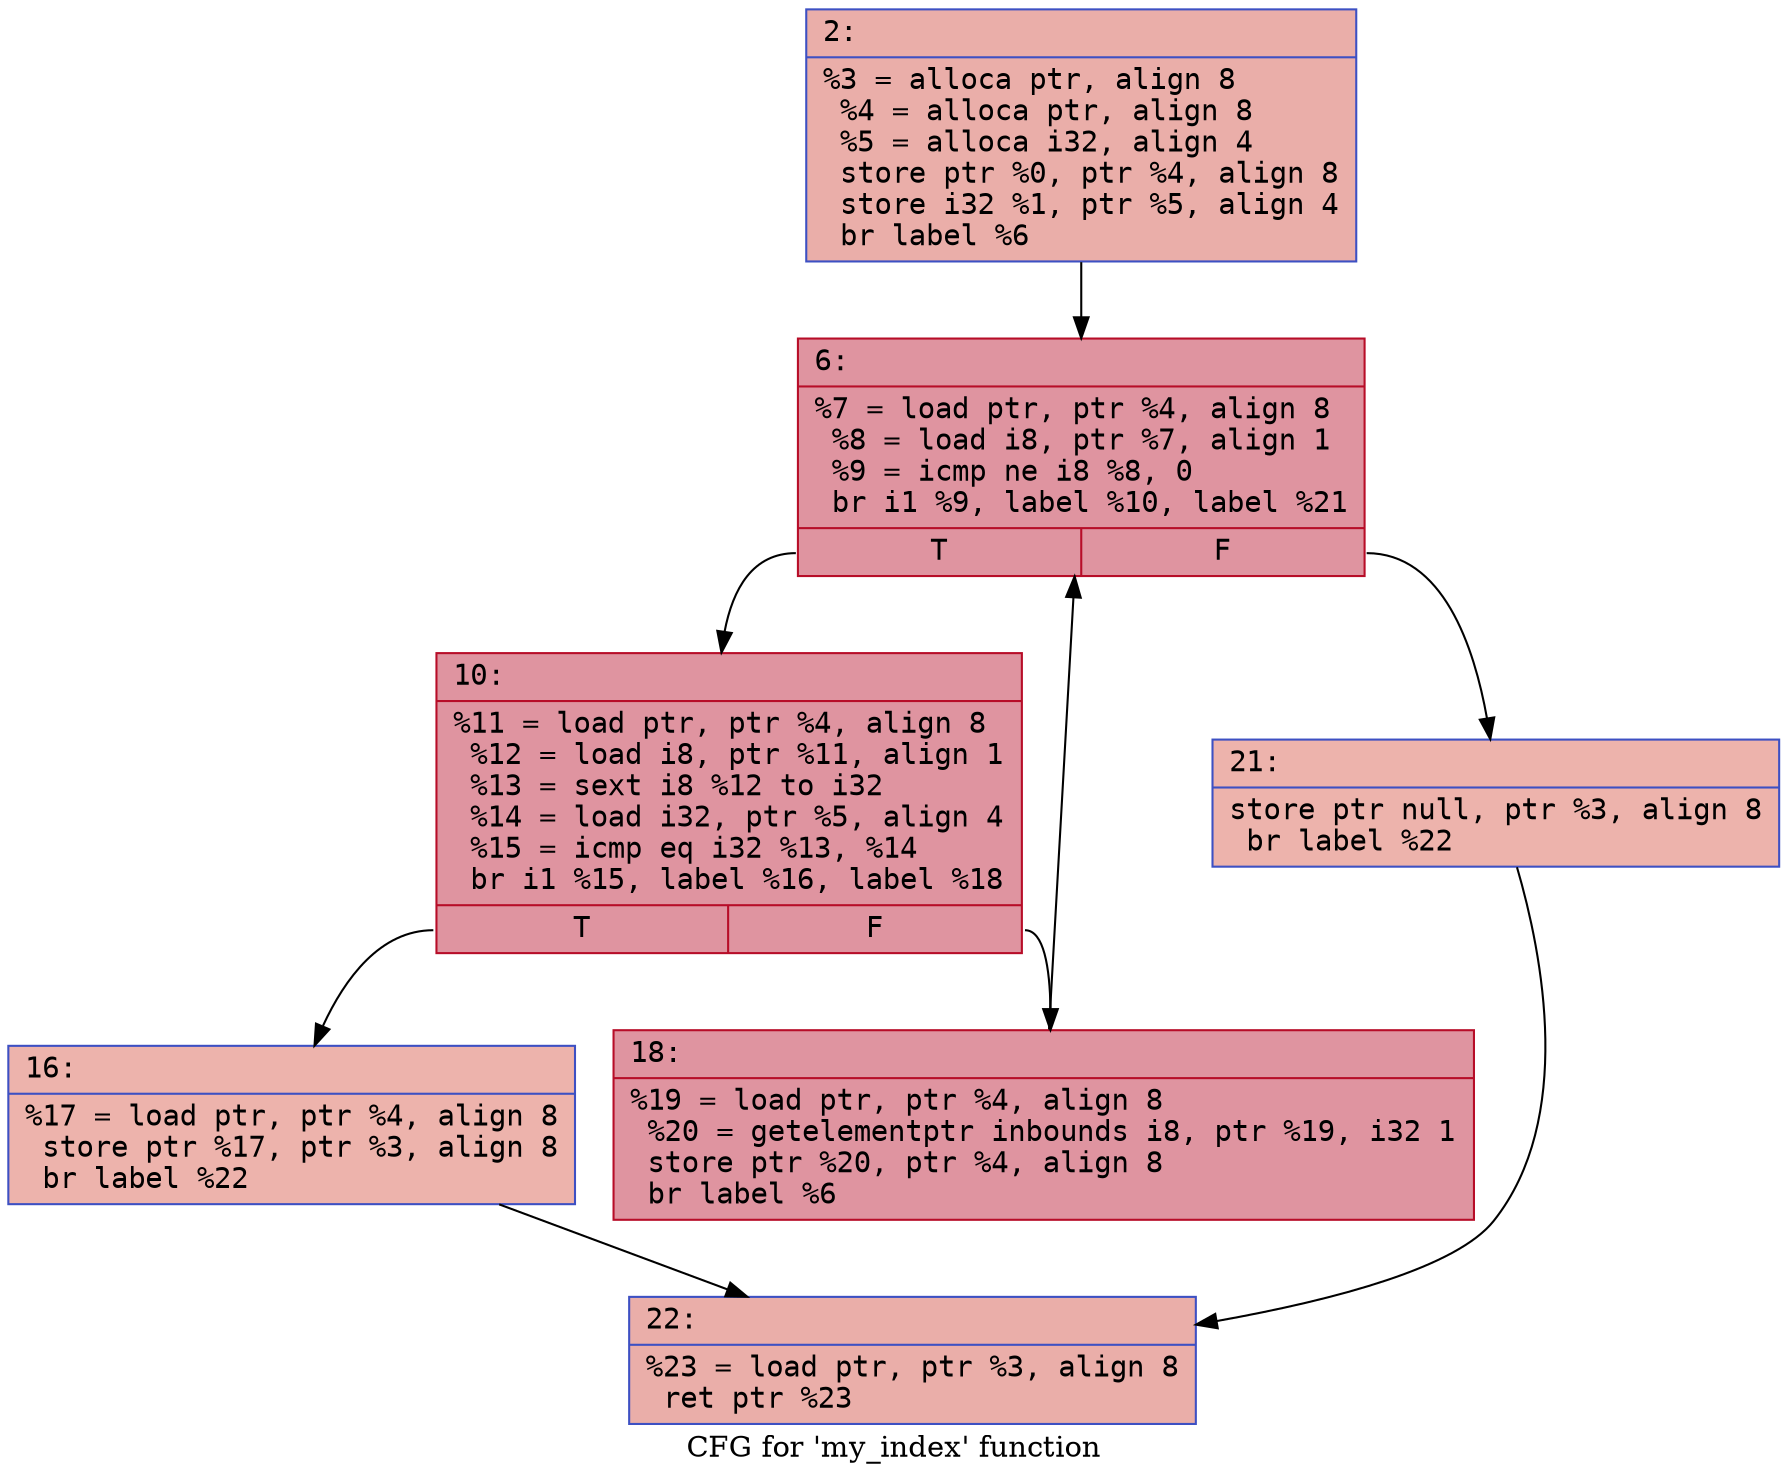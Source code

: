 digraph "CFG for 'my_index' function" {
	label="CFG for 'my_index' function";

	Node0x6000017cea30 [shape=record,color="#3d50c3ff", style=filled, fillcolor="#d0473d70" fontname="Courier",label="{2:\l|  %3 = alloca ptr, align 8\l  %4 = alloca ptr, align 8\l  %5 = alloca i32, align 4\l  store ptr %0, ptr %4, align 8\l  store i32 %1, ptr %5, align 4\l  br label %6\l}"];
	Node0x6000017cea30 -> Node0x6000017cead0[tooltip="2 -> 6\nProbability 100.00%" ];
	Node0x6000017cead0 [shape=record,color="#b70d28ff", style=filled, fillcolor="#b70d2870" fontname="Courier",label="{6:\l|  %7 = load ptr, ptr %4, align 8\l  %8 = load i8, ptr %7, align 1\l  %9 = icmp ne i8 %8, 0\l  br i1 %9, label %10, label %21\l|{<s0>T|<s1>F}}"];
	Node0x6000017cead0:s0 -> Node0x6000017ceb20[tooltip="6 -> 10\nProbability 96.88%" ];
	Node0x6000017cead0:s1 -> Node0x6000017cec10[tooltip="6 -> 21\nProbability 3.12%" ];
	Node0x6000017ceb20 [shape=record,color="#b70d28ff", style=filled, fillcolor="#b70d2870" fontname="Courier",label="{10:\l|  %11 = load ptr, ptr %4, align 8\l  %12 = load i8, ptr %11, align 1\l  %13 = sext i8 %12 to i32\l  %14 = load i32, ptr %5, align 4\l  %15 = icmp eq i32 %13, %14\l  br i1 %15, label %16, label %18\l|{<s0>T|<s1>F}}"];
	Node0x6000017ceb20:s0 -> Node0x6000017ceb70[tooltip="10 -> 16\nProbability 3.12%" ];
	Node0x6000017ceb20:s1 -> Node0x6000017cebc0[tooltip="10 -> 18\nProbability 96.88%" ];
	Node0x6000017ceb70 [shape=record,color="#3d50c3ff", style=filled, fillcolor="#d6524470" fontname="Courier",label="{16:\l|  %17 = load ptr, ptr %4, align 8\l  store ptr %17, ptr %3, align 8\l  br label %22\l}"];
	Node0x6000017ceb70 -> Node0x6000017cec60[tooltip="16 -> 22\nProbability 100.00%" ];
	Node0x6000017cebc0 [shape=record,color="#b70d28ff", style=filled, fillcolor="#b70d2870" fontname="Courier",label="{18:\l|  %19 = load ptr, ptr %4, align 8\l  %20 = getelementptr inbounds i8, ptr %19, i32 1\l  store ptr %20, ptr %4, align 8\l  br label %6\l}"];
	Node0x6000017cebc0 -> Node0x6000017cead0[tooltip="18 -> 6\nProbability 100.00%" ];
	Node0x6000017cec10 [shape=record,color="#3d50c3ff", style=filled, fillcolor="#d6524470" fontname="Courier",label="{21:\l|  store ptr null, ptr %3, align 8\l  br label %22\l}"];
	Node0x6000017cec10 -> Node0x6000017cec60[tooltip="21 -> 22\nProbability 100.00%" ];
	Node0x6000017cec60 [shape=record,color="#3d50c3ff", style=filled, fillcolor="#d0473d70" fontname="Courier",label="{22:\l|  %23 = load ptr, ptr %3, align 8\l  ret ptr %23\l}"];
}
